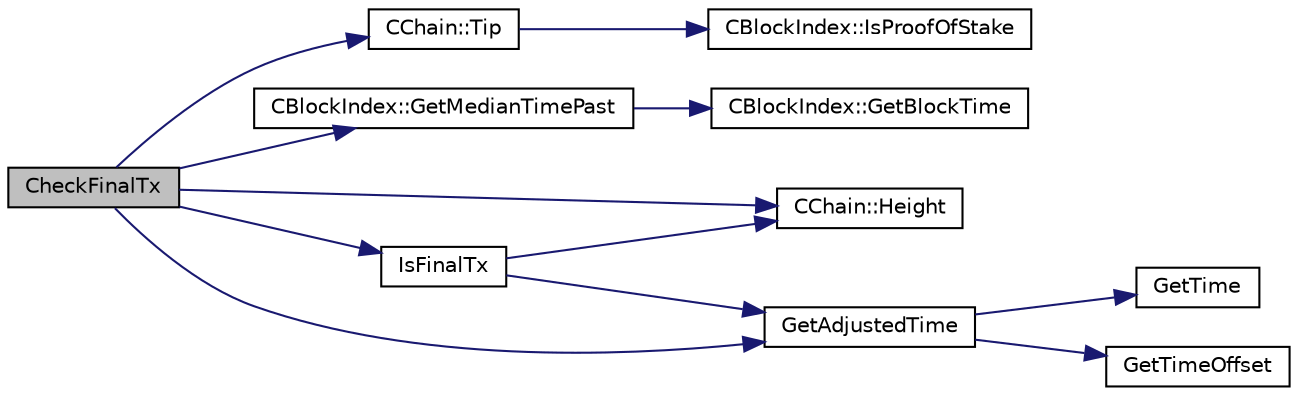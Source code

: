 digraph "CheckFinalTx"
{
  edge [fontname="Helvetica",fontsize="10",labelfontname="Helvetica",labelfontsize="10"];
  node [fontname="Helvetica",fontsize="10",shape=record];
  rankdir="LR";
  Node268 [label="CheckFinalTx",height=0.2,width=0.4,color="black", fillcolor="grey75", style="filled", fontcolor="black"];
  Node268 -> Node269 [color="midnightblue",fontsize="10",style="solid",fontname="Helvetica"];
  Node269 [label="CChain::Height",height=0.2,width=0.4,color="black", fillcolor="white", style="filled",URL="$class_c_chain.html#ad4758bc8872ce065a9579f77c3171d40",tooltip="Return the maximal height in the chain. "];
  Node268 -> Node270 [color="midnightblue",fontsize="10",style="solid",fontname="Helvetica"];
  Node270 [label="CChain::Tip",height=0.2,width=0.4,color="black", fillcolor="white", style="filled",URL="$class_c_chain.html#a40ccefec14f8f3195c08c827af8cf412",tooltip="Returns the index entry for the tip of this chain, or NULL if none. "];
  Node270 -> Node271 [color="midnightblue",fontsize="10",style="solid",fontname="Helvetica"];
  Node271 [label="CBlockIndex::IsProofOfStake",height=0.2,width=0.4,color="black", fillcolor="white", style="filled",URL="$class_c_block_index.html#a2438a891e9d43821c0d99e1bdac56fde"];
  Node268 -> Node272 [color="midnightblue",fontsize="10",style="solid",fontname="Helvetica"];
  Node272 [label="CBlockIndex::GetMedianTimePast",height=0.2,width=0.4,color="black", fillcolor="white", style="filled",URL="$class_c_block_index.html#aa9bd0ab02cf8b9c866618cee3a5a0583"];
  Node272 -> Node273 [color="midnightblue",fontsize="10",style="solid",fontname="Helvetica"];
  Node273 [label="CBlockIndex::GetBlockTime",height=0.2,width=0.4,color="black", fillcolor="white", style="filled",URL="$class_c_block_index.html#a9fe0d4463c07c466f66252e8eec25f5c"];
  Node268 -> Node274 [color="midnightblue",fontsize="10",style="solid",fontname="Helvetica"];
  Node274 [label="GetAdjustedTime",height=0.2,width=0.4,color="black", fillcolor="white", style="filled",URL="$timedata_8cpp.html#a09f81b9c7650f898cf3cf305b87547e6"];
  Node274 -> Node275 [color="midnightblue",fontsize="10",style="solid",fontname="Helvetica"];
  Node275 [label="GetTime",height=0.2,width=0.4,color="black", fillcolor="white", style="filled",URL="$utiltime_8cpp.html#a46fac5fba8ba905b5f9acb364f5d8c6f",tooltip="For unit testing. "];
  Node274 -> Node276 [color="midnightblue",fontsize="10",style="solid",fontname="Helvetica"];
  Node276 [label="GetTimeOffset",height=0.2,width=0.4,color="black", fillcolor="white", style="filled",URL="$timedata_8cpp.html#a50ca5344c75631267633f15cfe5e983e",tooltip="\"Never go to sea with two chronometers; take one or three.\" Our three time sources are: ..."];
  Node268 -> Node277 [color="midnightblue",fontsize="10",style="solid",fontname="Helvetica"];
  Node277 [label="IsFinalTx",height=0.2,width=0.4,color="black", fillcolor="white", style="filled",URL="$main_8cpp.html#adc332cd7ac94e639bb4239618341be19"];
  Node277 -> Node269 [color="midnightblue",fontsize="10",style="solid",fontname="Helvetica"];
  Node277 -> Node274 [color="midnightblue",fontsize="10",style="solid",fontname="Helvetica"];
}
